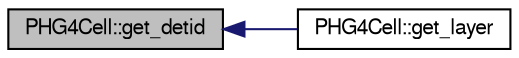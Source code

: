 digraph "PHG4Cell::get_detid"
{
  bgcolor="transparent";
  edge [fontname="FreeSans",fontsize="10",labelfontname="FreeSans",labelfontsize="10"];
  node [fontname="FreeSans",fontsize="10",shape=record];
  rankdir="LR";
  Node1 [label="PHG4Cell::get_detid",height=0.2,width=0.4,color="black", fillcolor="grey75", style="filled" fontcolor="black"];
  Node1 -> Node2 [dir="back",color="midnightblue",fontsize="10",style="solid",fontname="FreeSans"];
  Node2 [label="PHG4Cell::get_layer",height=0.2,width=0.4,color="black",URL="$dc/dfe/classPHG4Cell.html#a4d6ed1aeb951071ae42180f754b2d547"];
}
